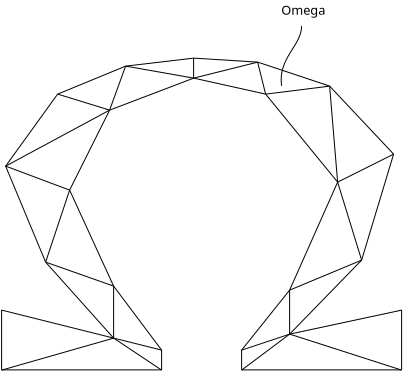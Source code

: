 <?xml version="1.0" encoding="UTF-8"?>
<dia:diagram xmlns:dia="http://www.lysator.liu.se/~alla/dia/">
  <dia:layer name="Bakgrund" visible="true" connectable="true" active="true">
    <dia:object type="Standard - Line" version="0" id="O0">
      <dia:attribute name="obj_pos">
        <dia:point val="6,17.988"/>
      </dia:attribute>
      <dia:attribute name="obj_bb">
        <dia:rectangle val="5.975,17.962;6.025,21.012"/>
      </dia:attribute>
      <dia:attribute name="conn_endpoints">
        <dia:point val="6,17.988"/>
        <dia:point val="6,20.988"/>
      </dia:attribute>
      <dia:attribute name="numcp">
        <dia:int val="1"/>
      </dia:attribute>
      <dia:attribute name="line_width">
        <dia:real val="0.05"/>
      </dia:attribute>
    </dia:object>
    <dia:object type="Standard - Line" version="0" id="O1">
      <dia:attribute name="obj_pos">
        <dia:point val="6,20.988"/>
      </dia:attribute>
      <dia:attribute name="obj_bb">
        <dia:rectangle val="5.975,20.962;14.025,21.012"/>
      </dia:attribute>
      <dia:attribute name="conn_endpoints">
        <dia:point val="6,20.988"/>
        <dia:point val="14,20.988"/>
      </dia:attribute>
      <dia:attribute name="numcp">
        <dia:int val="1"/>
      </dia:attribute>
      <dia:attribute name="line_width">
        <dia:real val="0.05"/>
      </dia:attribute>
    </dia:object>
    <dia:object type="Standard - Line" version="0" id="O2">
      <dia:attribute name="obj_pos">
        <dia:point val="18,20.988"/>
      </dia:attribute>
      <dia:attribute name="obj_bb">
        <dia:rectangle val="17.975,20.962;26.025,21.012"/>
      </dia:attribute>
      <dia:attribute name="conn_endpoints">
        <dia:point val="18,20.988"/>
        <dia:point val="26,20.988"/>
      </dia:attribute>
      <dia:attribute name="numcp">
        <dia:int val="1"/>
      </dia:attribute>
      <dia:attribute name="line_width">
        <dia:real val="0.05"/>
      </dia:attribute>
    </dia:object>
    <dia:object type="Standard - Line" version="0" id="O3">
      <dia:attribute name="obj_pos">
        <dia:point val="26,20.988"/>
      </dia:attribute>
      <dia:attribute name="obj_bb">
        <dia:rectangle val="25.975,17.962;26.025,21.012"/>
      </dia:attribute>
      <dia:attribute name="conn_endpoints">
        <dia:point val="26,20.988"/>
        <dia:point val="26,17.988"/>
      </dia:attribute>
      <dia:attribute name="numcp">
        <dia:int val="1"/>
      </dia:attribute>
      <dia:attribute name="line_width">
        <dia:real val="0.05"/>
      </dia:attribute>
    </dia:object>
    <dia:object type="Standard - Line" version="0" id="O4">
      <dia:attribute name="obj_pos">
        <dia:point val="14,19.988"/>
      </dia:attribute>
      <dia:attribute name="obj_bb">
        <dia:rectangle val="13.975,19.962;14.025,21.012"/>
      </dia:attribute>
      <dia:attribute name="conn_endpoints">
        <dia:point val="14,19.988"/>
        <dia:point val="14,20.988"/>
      </dia:attribute>
      <dia:attribute name="numcp">
        <dia:int val="1"/>
      </dia:attribute>
      <dia:attribute name="line_width">
        <dia:real val="0.05"/>
      </dia:attribute>
    </dia:object>
    <dia:object type="Standard - Line" version="0" id="O5">
      <dia:attribute name="obj_pos">
        <dia:point val="18,19.988"/>
      </dia:attribute>
      <dia:attribute name="obj_bb">
        <dia:rectangle val="17.975,19.962;18.025,21.012"/>
      </dia:attribute>
      <dia:attribute name="conn_endpoints">
        <dia:point val="18,19.988"/>
        <dia:point val="18,20.988"/>
      </dia:attribute>
      <dia:attribute name="numcp">
        <dia:int val="1"/>
      </dia:attribute>
      <dia:attribute name="line_width">
        <dia:real val="0.05"/>
      </dia:attribute>
    </dia:object>
    <dia:object type="Standard - Text" version="1" id="O6">
      <dia:attribute name="obj_pos">
        <dia:point val="19.985,3.229"/>
      </dia:attribute>
      <dia:attribute name="obj_bb">
        <dia:rectangle val="19.985,2.635;22.3,3.38"/>
      </dia:attribute>
      <dia:attribute name="text">
        <dia:composite type="text">
          <dia:attribute name="string">
            <dia:string>#Omega#</dia:string>
          </dia:attribute>
          <dia:attribute name="font">
            <dia:font family="sans" style="0" name="Helvetica"/>
          </dia:attribute>
          <dia:attribute name="height">
            <dia:real val="0.8"/>
          </dia:attribute>
          <dia:attribute name="pos">
            <dia:point val="19.985,3.229"/>
          </dia:attribute>
          <dia:attribute name="color">
            <dia:color val="#000000ff"/>
          </dia:attribute>
          <dia:attribute name="alignment">
            <dia:enum val="0"/>
          </dia:attribute>
        </dia:composite>
      </dia:attribute>
      <dia:attribute name="valign">
        <dia:enum val="3"/>
      </dia:attribute>
    </dia:object>
    <dia:object type="Standard - BezierLine" version="0" id="O7">
      <dia:attribute name="obj_pos">
        <dia:point val="20,6.787"/>
      </dia:attribute>
      <dia:attribute name="obj_bb">
        <dia:rectangle val="19.953,3.763;21.025,6.816"/>
      </dia:attribute>
      <dia:attribute name="bez_points">
        <dia:point val="20,6.787"/>
        <dia:point val="19.8,5.388"/>
        <dia:point val="21,4.787"/>
        <dia:point val="21,3.788"/>
      </dia:attribute>
      <dia:attribute name="corner_types">
        <dia:enum val="0"/>
        <dia:enum val="0"/>
      </dia:attribute>
      <dia:attribute name="line_width">
        <dia:real val="0.05"/>
      </dia:attribute>
    </dia:object>
    <dia:object type="Standard - Line" version="0" id="O8">
      <dia:attribute name="obj_pos">
        <dia:point val="6,18"/>
      </dia:attribute>
      <dia:attribute name="obj_bb">
        <dia:rectangle val="5.97,17.97;11.63,19.43"/>
      </dia:attribute>
      <dia:attribute name="conn_endpoints">
        <dia:point val="6,18"/>
        <dia:point val="11.6,19.4"/>
      </dia:attribute>
      <dia:attribute name="numcp">
        <dia:int val="1"/>
      </dia:attribute>
      <dia:attribute name="line_width">
        <dia:real val="0.05"/>
      </dia:attribute>
    </dia:object>
    <dia:object type="Standard - Line" version="0" id="O9">
      <dia:attribute name="obj_pos">
        <dia:point val="11.6,19.4"/>
      </dia:attribute>
      <dia:attribute name="obj_bb">
        <dia:rectangle val="8.165,15.565;11.635,19.435"/>
      </dia:attribute>
      <dia:attribute name="conn_endpoints">
        <dia:point val="11.6,19.4"/>
        <dia:point val="8.2,15.6"/>
      </dia:attribute>
      <dia:attribute name="numcp">
        <dia:int val="1"/>
      </dia:attribute>
      <dia:attribute name="line_width">
        <dia:real val="0.05"/>
      </dia:attribute>
    </dia:object>
    <dia:object type="Standard - Line" version="0" id="O10">
      <dia:attribute name="obj_pos">
        <dia:point val="14,20"/>
      </dia:attribute>
      <dia:attribute name="obj_bb">
        <dia:rectangle val="11.565,16.765;14.035,20.035"/>
      </dia:attribute>
      <dia:attribute name="conn_endpoints">
        <dia:point val="14,20"/>
        <dia:point val="11.6,16.8"/>
      </dia:attribute>
      <dia:attribute name="numcp">
        <dia:int val="1"/>
      </dia:attribute>
      <dia:attribute name="line_width">
        <dia:real val="0.05"/>
      </dia:attribute>
    </dia:object>
    <dia:object type="Standard - Line" version="0" id="O11">
      <dia:attribute name="obj_pos">
        <dia:point val="11.6,19.4"/>
      </dia:attribute>
      <dia:attribute name="obj_bb">
        <dia:rectangle val="11.565,19.365;14.035,21.035"/>
      </dia:attribute>
      <dia:attribute name="conn_endpoints">
        <dia:point val="11.6,19.4"/>
        <dia:point val="14,21"/>
      </dia:attribute>
      <dia:attribute name="numcp">
        <dia:int val="1"/>
      </dia:attribute>
      <dia:attribute name="line_width">
        <dia:real val="0.05"/>
      </dia:attribute>
    </dia:object>
    <dia:object type="Standard - Line" version="0" id="O12">
      <dia:attribute name="obj_pos">
        <dia:point val="11.6,19.4"/>
      </dia:attribute>
      <dia:attribute name="obj_bb">
        <dia:rectangle val="11.57,19.37;14.03,20.03"/>
      </dia:attribute>
      <dia:attribute name="conn_endpoints">
        <dia:point val="11.6,19.4"/>
        <dia:point val="14,20"/>
      </dia:attribute>
      <dia:attribute name="numcp">
        <dia:int val="1"/>
      </dia:attribute>
      <dia:attribute name="line_width">
        <dia:real val="0.05"/>
      </dia:attribute>
    </dia:object>
    <dia:object type="Standard - Line" version="0" id="O13">
      <dia:attribute name="obj_pos">
        <dia:point val="11.6,19.4"/>
      </dia:attribute>
      <dia:attribute name="obj_bb">
        <dia:rectangle val="11.575,16.775;11.625,19.425"/>
      </dia:attribute>
      <dia:attribute name="conn_endpoints">
        <dia:point val="11.6,19.4"/>
        <dia:point val="11.6,16.8"/>
      </dia:attribute>
      <dia:attribute name="numcp">
        <dia:int val="1"/>
      </dia:attribute>
      <dia:attribute name="line_width">
        <dia:real val="0.05"/>
      </dia:attribute>
    </dia:object>
    <dia:object type="Standard - Line" version="0" id="O14">
      <dia:attribute name="obj_pos">
        <dia:point val="11.6,16.8"/>
      </dia:attribute>
      <dia:attribute name="obj_bb">
        <dia:rectangle val="8.168,15.568;11.632,16.832"/>
      </dia:attribute>
      <dia:attribute name="conn_endpoints">
        <dia:point val="11.6,16.8"/>
        <dia:point val="8.2,15.6"/>
      </dia:attribute>
      <dia:attribute name="numcp">
        <dia:int val="1"/>
      </dia:attribute>
      <dia:attribute name="line_width">
        <dia:real val="0.05"/>
      </dia:attribute>
    </dia:object>
    <dia:object type="Standard - Line" version="0" id="O15">
      <dia:attribute name="obj_pos">
        <dia:point val="11.6,16.8"/>
      </dia:attribute>
      <dia:attribute name="obj_bb">
        <dia:rectangle val="9.367,11.967;11.633,16.833"/>
      </dia:attribute>
      <dia:attribute name="conn_endpoints">
        <dia:point val="11.6,16.8"/>
        <dia:point val="9.4,12"/>
      </dia:attribute>
      <dia:attribute name="numcp">
        <dia:int val="1"/>
      </dia:attribute>
      <dia:attribute name="line_width">
        <dia:real val="0.05"/>
      </dia:attribute>
    </dia:object>
    <dia:object type="Standard - Line" version="0" id="O16">
      <dia:attribute name="obj_pos">
        <dia:point val="8.2,15.6"/>
      </dia:attribute>
      <dia:attribute name="obj_bb">
        <dia:rectangle val="8.168,11.968;9.432,15.632"/>
      </dia:attribute>
      <dia:attribute name="conn_endpoints">
        <dia:point val="8.2,15.6"/>
        <dia:point val="9.4,12"/>
      </dia:attribute>
      <dia:attribute name="numcp">
        <dia:int val="1"/>
      </dia:attribute>
      <dia:attribute name="line_width">
        <dia:real val="0.05"/>
      </dia:attribute>
    </dia:object>
    <dia:object type="Standard - Line" version="0" id="O17">
      <dia:attribute name="obj_pos">
        <dia:point val="9.4,12"/>
      </dia:attribute>
      <dia:attribute name="obj_bb">
        <dia:rectangle val="6.168,10.768;9.432,12.032"/>
      </dia:attribute>
      <dia:attribute name="conn_endpoints">
        <dia:point val="9.4,12"/>
        <dia:point val="6.2,10.8"/>
      </dia:attribute>
      <dia:attribute name="numcp">
        <dia:int val="1"/>
      </dia:attribute>
      <dia:attribute name="line_width">
        <dia:real val="0.05"/>
      </dia:attribute>
    </dia:object>
    <dia:object type="Standard - Line" version="0" id="O18">
      <dia:attribute name="obj_pos">
        <dia:point val="6.2,10.8"/>
      </dia:attribute>
      <dia:attribute name="obj_bb">
        <dia:rectangle val="6.167,10.767;8.233,15.633"/>
      </dia:attribute>
      <dia:attribute name="conn_endpoints">
        <dia:point val="6.2,10.8"/>
        <dia:point val="8.2,15.6"/>
      </dia:attribute>
      <dia:attribute name="numcp">
        <dia:int val="1"/>
      </dia:attribute>
      <dia:attribute name="line_width">
        <dia:real val="0.05"/>
      </dia:attribute>
    </dia:object>
    <dia:object type="Standard - Line" version="0" id="O19">
      <dia:attribute name="obj_pos">
        <dia:point val="9.4,12"/>
      </dia:attribute>
      <dia:attribute name="obj_bb">
        <dia:rectangle val="9.366,7.966;11.434,12.034"/>
      </dia:attribute>
      <dia:attribute name="conn_endpoints">
        <dia:point val="9.4,12"/>
        <dia:point val="11.4,8"/>
      </dia:attribute>
      <dia:attribute name="numcp">
        <dia:int val="1"/>
      </dia:attribute>
      <dia:attribute name="line_width">
        <dia:real val="0.05"/>
      </dia:attribute>
    </dia:object>
    <dia:object type="Standard - Line" version="0" id="O20">
      <dia:attribute name="obj_pos">
        <dia:point val="6.2,10.8"/>
      </dia:attribute>
      <dia:attribute name="obj_bb">
        <dia:rectangle val="6.166,7.966;11.434,10.834"/>
      </dia:attribute>
      <dia:attribute name="conn_endpoints">
        <dia:point val="6.2,10.8"/>
        <dia:point val="11.4,8"/>
      </dia:attribute>
      <dia:attribute name="numcp">
        <dia:int val="1"/>
      </dia:attribute>
      <dia:attribute name="line_width">
        <dia:real val="0.05"/>
      </dia:attribute>
    </dia:object>
    <dia:object type="Standard - Line" version="0" id="O21">
      <dia:attribute name="obj_pos">
        <dia:point val="11.4,8"/>
      </dia:attribute>
      <dia:attribute name="obj_bb">
        <dia:rectangle val="11.368,5.768;12.232,8.032"/>
      </dia:attribute>
      <dia:attribute name="conn_endpoints">
        <dia:point val="11.4,8"/>
        <dia:point val="12.2,5.8"/>
      </dia:attribute>
      <dia:attribute name="numcp">
        <dia:int val="1"/>
      </dia:attribute>
      <dia:attribute name="line_width">
        <dia:real val="0.05"/>
      </dia:attribute>
    </dia:object>
    <dia:object type="Standard - Line" version="0" id="O22">
      <dia:attribute name="obj_pos">
        <dia:point val="12.2,5.8"/>
      </dia:attribute>
      <dia:attribute name="obj_bb">
        <dia:rectangle val="12.171,5.771;15.629,6.429"/>
      </dia:attribute>
      <dia:attribute name="conn_endpoints">
        <dia:point val="12.2,5.8"/>
        <dia:point val="15.6,6.4"/>
      </dia:attribute>
      <dia:attribute name="numcp">
        <dia:int val="1"/>
      </dia:attribute>
      <dia:attribute name="line_width">
        <dia:real val="0.05"/>
      </dia:attribute>
    </dia:object>
    <dia:object type="Standard - Line" version="0" id="O23">
      <dia:attribute name="obj_pos">
        <dia:point val="11.4,8"/>
      </dia:attribute>
      <dia:attribute name="obj_bb">
        <dia:rectangle val="11.368,6.368;15.632,8.032"/>
      </dia:attribute>
      <dia:attribute name="conn_endpoints">
        <dia:point val="11.4,8"/>
        <dia:point val="15.6,6.4"/>
      </dia:attribute>
      <dia:attribute name="numcp">
        <dia:int val="1"/>
      </dia:attribute>
      <dia:attribute name="line_width">
        <dia:real val="0.05"/>
      </dia:attribute>
    </dia:object>
    <dia:object type="Standard - Line" version="0" id="O24">
      <dia:attribute name="obj_pos">
        <dia:point val="12.2,5.8"/>
      </dia:attribute>
      <dia:attribute name="obj_bb">
        <dia:rectangle val="12.172,5.372;15.628,5.828"/>
      </dia:attribute>
      <dia:attribute name="conn_endpoints">
        <dia:point val="12.2,5.8"/>
        <dia:point val="15.6,5.4"/>
      </dia:attribute>
      <dia:attribute name="numcp">
        <dia:int val="1"/>
      </dia:attribute>
      <dia:attribute name="line_width">
        <dia:real val="0.05"/>
      </dia:attribute>
    </dia:object>
    <dia:object type="Standard - Line" version="0" id="O25">
      <dia:attribute name="obj_pos">
        <dia:point val="15.6,5.4"/>
      </dia:attribute>
      <dia:attribute name="obj_bb">
        <dia:rectangle val="15.573,5.373;18.826,5.627"/>
      </dia:attribute>
      <dia:attribute name="conn_endpoints">
        <dia:point val="15.6,5.4"/>
        <dia:point val="18.8,5.6"/>
      </dia:attribute>
      <dia:attribute name="numcp">
        <dia:int val="1"/>
      </dia:attribute>
      <dia:attribute name="line_width">
        <dia:real val="0.05"/>
      </dia:attribute>
    </dia:object>
    <dia:object type="Standard - Line" version="0" id="O26">
      <dia:attribute name="obj_pos">
        <dia:point val="15.6,6.4"/>
      </dia:attribute>
      <dia:attribute name="obj_bb">
        <dia:rectangle val="15.57,5.57;18.83,6.43"/>
      </dia:attribute>
      <dia:attribute name="conn_endpoints">
        <dia:point val="15.6,6.4"/>
        <dia:point val="18.8,5.6"/>
      </dia:attribute>
      <dia:attribute name="numcp">
        <dia:int val="1"/>
      </dia:attribute>
      <dia:attribute name="line_width">
        <dia:real val="0.05"/>
      </dia:attribute>
    </dia:object>
    <dia:object type="Standard - Line" version="0" id="O27">
      <dia:attribute name="obj_pos">
        <dia:point val="15.6,6.4"/>
      </dia:attribute>
      <dia:attribute name="obj_bb">
        <dia:rectangle val="15.57,6.37;19.23,7.23"/>
      </dia:attribute>
      <dia:attribute name="conn_endpoints">
        <dia:point val="15.6,6.4"/>
        <dia:point val="19.2,7.2"/>
      </dia:attribute>
      <dia:attribute name="numcp">
        <dia:int val="1"/>
      </dia:attribute>
      <dia:attribute name="line_width">
        <dia:real val="0.05"/>
      </dia:attribute>
    </dia:object>
    <dia:object type="Standard - Line" version="0" id="O28">
      <dia:attribute name="obj_pos">
        <dia:point val="18.8,5.6"/>
      </dia:attribute>
      <dia:attribute name="obj_bb">
        <dia:rectangle val="18.768,5.568;22.432,6.832"/>
      </dia:attribute>
      <dia:attribute name="conn_endpoints">
        <dia:point val="18.8,5.6"/>
        <dia:point val="22.4,6.8"/>
      </dia:attribute>
      <dia:attribute name="numcp">
        <dia:int val="1"/>
      </dia:attribute>
      <dia:attribute name="line_width">
        <dia:real val="0.05"/>
      </dia:attribute>
    </dia:object>
    <dia:object type="Standard - Line" version="0" id="O29">
      <dia:attribute name="obj_pos">
        <dia:point val="12.2,5.8"/>
      </dia:attribute>
      <dia:attribute name="obj_bb">
        <dia:rectangle val="8.767,5.767;12.233,7.233"/>
      </dia:attribute>
      <dia:attribute name="conn_endpoints">
        <dia:point val="12.2,5.8"/>
        <dia:point val="8.8,7.2"/>
      </dia:attribute>
      <dia:attribute name="numcp">
        <dia:int val="1"/>
      </dia:attribute>
      <dia:attribute name="line_width">
        <dia:real val="0.05"/>
      </dia:attribute>
    </dia:object>
    <dia:object type="Standard - Line" version="0" id="O30">
      <dia:attribute name="obj_pos">
        <dia:point val="8.8,7.2"/>
      </dia:attribute>
      <dia:attribute name="obj_bb">
        <dia:rectangle val="6.165,7.165;8.835,10.835"/>
      </dia:attribute>
      <dia:attribute name="conn_endpoints">
        <dia:point val="8.8,7.2"/>
        <dia:point val="6.2,10.8"/>
      </dia:attribute>
      <dia:attribute name="numcp">
        <dia:int val="1"/>
      </dia:attribute>
      <dia:attribute name="line_width">
        <dia:real val="0.05"/>
      </dia:attribute>
    </dia:object>
    <dia:object type="Standard - Line" version="0" id="O31">
      <dia:attribute name="obj_pos">
        <dia:point val="8.8,7.2"/>
      </dia:attribute>
      <dia:attribute name="obj_bb">
        <dia:rectangle val="8.769,7.169;11.431,8.031"/>
      </dia:attribute>
      <dia:attribute name="conn_endpoints">
        <dia:point val="8.8,7.2"/>
        <dia:point val="11.4,8"/>
      </dia:attribute>
      <dia:attribute name="numcp">
        <dia:int val="1"/>
      </dia:attribute>
      <dia:attribute name="line_width">
        <dia:real val="0.05"/>
      </dia:attribute>
    </dia:object>
    <dia:object type="Standard - Line" version="0" id="O32">
      <dia:attribute name="obj_pos">
        <dia:point val="19.2,7.2"/>
      </dia:attribute>
      <dia:attribute name="obj_bb">
        <dia:rectangle val="19.165,7.165;22.835,11.635"/>
      </dia:attribute>
      <dia:attribute name="conn_endpoints">
        <dia:point val="19.2,7.2"/>
        <dia:point val="22.8,11.6"/>
      </dia:attribute>
      <dia:attribute name="numcp">
        <dia:int val="1"/>
      </dia:attribute>
      <dia:attribute name="line_width">
        <dia:real val="0.05"/>
      </dia:attribute>
    </dia:object>
    <dia:object type="Standard - Line" version="0" id="O33">
      <dia:attribute name="obj_pos">
        <dia:point val="22.8,11.6"/>
      </dia:attribute>
      <dia:attribute name="obj_bb">
        <dia:rectangle val="20.367,11.567;22.833,17.033"/>
      </dia:attribute>
      <dia:attribute name="conn_endpoints">
        <dia:point val="22.8,11.6"/>
        <dia:point val="20.4,17"/>
      </dia:attribute>
      <dia:attribute name="numcp">
        <dia:int val="1"/>
      </dia:attribute>
      <dia:attribute name="line_width">
        <dia:real val="0.05"/>
      </dia:attribute>
    </dia:object>
    <dia:object type="Standard - Line" version="0" id="O34">
      <dia:attribute name="obj_pos">
        <dia:point val="20.4,17"/>
      </dia:attribute>
      <dia:attribute name="obj_bb">
        <dia:rectangle val="20.375,16.975;20.425,19.225"/>
      </dia:attribute>
      <dia:attribute name="conn_endpoints">
        <dia:point val="20.4,17"/>
        <dia:point val="20.4,19.2"/>
      </dia:attribute>
      <dia:attribute name="numcp">
        <dia:int val="1"/>
      </dia:attribute>
      <dia:attribute name="line_width">
        <dia:real val="0.05"/>
      </dia:attribute>
    </dia:object>
    <dia:object type="Standard - Line" version="0" id="O35">
      <dia:attribute name="obj_pos">
        <dia:point val="20.4,19.2"/>
      </dia:attribute>
      <dia:attribute name="obj_bb">
        <dia:rectangle val="17.968,19.168;20.432,20.032"/>
      </dia:attribute>
      <dia:attribute name="conn_endpoints">
        <dia:point val="20.4,19.2"/>
        <dia:point val="18,20"/>
      </dia:attribute>
      <dia:attribute name="numcp">
        <dia:int val="1"/>
      </dia:attribute>
      <dia:attribute name="line_width">
        <dia:real val="0.05"/>
      </dia:attribute>
    </dia:object>
    <dia:object type="Standard - Line" version="0" id="O36">
      <dia:attribute name="obj_pos">
        <dia:point val="20.4,19.2"/>
      </dia:attribute>
      <dia:attribute name="obj_bb">
        <dia:rectangle val="17.965,19.165;20.435,21.035"/>
      </dia:attribute>
      <dia:attribute name="conn_endpoints">
        <dia:point val="20.4,19.2"/>
        <dia:point val="18,21"/>
      </dia:attribute>
      <dia:attribute name="numcp">
        <dia:int val="1"/>
      </dia:attribute>
      <dia:attribute name="line_width">
        <dia:real val="0.05"/>
      </dia:attribute>
    </dia:object>
    <dia:object type="Standard - Line" version="0" id="O37">
      <dia:attribute name="obj_pos">
        <dia:point val="20.4,17"/>
      </dia:attribute>
      <dia:attribute name="obj_bb">
        <dia:rectangle val="17.965,16.965;20.435,20.035"/>
      </dia:attribute>
      <dia:attribute name="conn_endpoints">
        <dia:point val="20.4,17"/>
        <dia:point val="18,20"/>
      </dia:attribute>
      <dia:attribute name="numcp">
        <dia:int val="1"/>
      </dia:attribute>
      <dia:attribute name="line_width">
        <dia:real val="0.05"/>
      </dia:attribute>
    </dia:object>
    <dia:object type="Standard - Line" version="0" id="O38">
      <dia:attribute name="obj_pos">
        <dia:point val="20.4,19.2"/>
      </dia:attribute>
      <dia:attribute name="obj_bb">
        <dia:rectangle val="20.365,15.465;24.035,19.235"/>
      </dia:attribute>
      <dia:attribute name="conn_endpoints">
        <dia:point val="20.4,19.2"/>
        <dia:point val="24,15.5"/>
      </dia:attribute>
      <dia:attribute name="numcp">
        <dia:int val="1"/>
      </dia:attribute>
      <dia:attribute name="line_width">
        <dia:real val="0.05"/>
      </dia:attribute>
    </dia:object>
    <dia:object type="Standard - Line" version="0" id="O39">
      <dia:attribute name="obj_pos">
        <dia:point val="24,15.5"/>
      </dia:attribute>
      <dia:attribute name="obj_bb">
        <dia:rectangle val="22.769,11.569;24.031,15.531"/>
      </dia:attribute>
      <dia:attribute name="conn_endpoints">
        <dia:point val="24,15.5"/>
        <dia:point val="22.8,11.6"/>
      </dia:attribute>
      <dia:attribute name="numcp">
        <dia:int val="1"/>
      </dia:attribute>
      <dia:attribute name="line_width">
        <dia:real val="0.05"/>
      </dia:attribute>
    </dia:object>
    <dia:object type="Standard - Line" version="0" id="O40">
      <dia:attribute name="obj_pos">
        <dia:point val="19.2,7.2"/>
      </dia:attribute>
      <dia:attribute name="obj_bb">
        <dia:rectangle val="18.77,5.57;19.23,7.23"/>
      </dia:attribute>
      <dia:attribute name="conn_endpoints">
        <dia:point val="19.2,7.2"/>
        <dia:point val="18.8,5.6"/>
      </dia:attribute>
      <dia:attribute name="numcp">
        <dia:int val="1"/>
      </dia:attribute>
      <dia:attribute name="line_width">
        <dia:real val="0.05"/>
      </dia:attribute>
    </dia:object>
    <dia:object type="Standard - Line" version="0" id="O41">
      <dia:attribute name="obj_pos">
        <dia:point val="19.2,7.2"/>
      </dia:attribute>
      <dia:attribute name="obj_bb">
        <dia:rectangle val="19.172,6.772;22.428,7.228"/>
      </dia:attribute>
      <dia:attribute name="conn_endpoints">
        <dia:point val="19.2,7.2"/>
        <dia:point val="22.4,6.8"/>
      </dia:attribute>
      <dia:attribute name="numcp">
        <dia:int val="1"/>
      </dia:attribute>
      <dia:attribute name="line_width">
        <dia:real val="0.05"/>
      </dia:attribute>
    </dia:object>
    <dia:object type="Standard - Line" version="0" id="O42">
      <dia:attribute name="obj_pos">
        <dia:point val="15.6,6.4"/>
      </dia:attribute>
      <dia:attribute name="obj_bb">
        <dia:rectangle val="15.575,5.375;15.625,6.425"/>
      </dia:attribute>
      <dia:attribute name="conn_endpoints">
        <dia:point val="15.6,6.4"/>
        <dia:point val="15.6,5.4"/>
      </dia:attribute>
      <dia:attribute name="numcp">
        <dia:int val="1"/>
      </dia:attribute>
      <dia:attribute name="line_width">
        <dia:real val="0.05"/>
      </dia:attribute>
    </dia:object>
    <dia:object type="Standard - Line" version="0" id="O43">
      <dia:attribute name="obj_pos">
        <dia:point val="22.8,11.6"/>
      </dia:attribute>
      <dia:attribute name="obj_bb">
        <dia:rectangle val="22.767,10.166;25.634,11.633"/>
      </dia:attribute>
      <dia:attribute name="conn_endpoints">
        <dia:point val="22.8,11.6"/>
        <dia:point val="25.6,10.2"/>
      </dia:attribute>
      <dia:attribute name="numcp">
        <dia:int val="1"/>
      </dia:attribute>
      <dia:attribute name="line_width">
        <dia:real val="0.05"/>
      </dia:attribute>
    </dia:object>
    <dia:object type="Standard - Line" version="0" id="O44">
      <dia:attribute name="obj_pos">
        <dia:point val="25.6,10.2"/>
      </dia:attribute>
      <dia:attribute name="obj_bb">
        <dia:rectangle val="22.365,6.765;25.635,10.235"/>
      </dia:attribute>
      <dia:attribute name="conn_endpoints">
        <dia:point val="25.6,10.2"/>
        <dia:point val="22.4,6.8"/>
      </dia:attribute>
      <dia:attribute name="numcp">
        <dia:int val="1"/>
      </dia:attribute>
      <dia:attribute name="line_width">
        <dia:real val="0.05"/>
      </dia:attribute>
    </dia:object>
    <dia:object type="Standard - Line" version="0" id="O45">
      <dia:attribute name="obj_pos">
        <dia:point val="22.4,6.8"/>
      </dia:attribute>
      <dia:attribute name="obj_bb">
        <dia:rectangle val="22.373,6.773;22.827,11.627"/>
      </dia:attribute>
      <dia:attribute name="conn_endpoints">
        <dia:point val="22.4,6.8"/>
        <dia:point val="22.8,11.6"/>
      </dia:attribute>
      <dia:attribute name="numcp">
        <dia:int val="1"/>
      </dia:attribute>
      <dia:attribute name="line_width">
        <dia:real val="0.05"/>
      </dia:attribute>
    </dia:object>
    <dia:object type="Standard - Line" version="0" id="O46">
      <dia:attribute name="obj_pos">
        <dia:point val="25.6,10.2"/>
      </dia:attribute>
      <dia:attribute name="obj_bb">
        <dia:rectangle val="23.969,10.169;25.631,15.531"/>
      </dia:attribute>
      <dia:attribute name="conn_endpoints">
        <dia:point val="25.6,10.2"/>
        <dia:point val="24,15.5"/>
      </dia:attribute>
      <dia:attribute name="numcp">
        <dia:int val="1"/>
      </dia:attribute>
      <dia:attribute name="line_width">
        <dia:real val="0.05"/>
      </dia:attribute>
    </dia:object>
    <dia:object type="Standard - Line" version="0" id="O47">
      <dia:attribute name="obj_pos">
        <dia:point val="20.4,19.2"/>
      </dia:attribute>
      <dia:attribute name="obj_bb">
        <dia:rectangle val="20.37,17.97;26.03,19.23"/>
      </dia:attribute>
      <dia:attribute name="conn_endpoints">
        <dia:point val="20.4,19.2"/>
        <dia:point val="26,18"/>
      </dia:attribute>
      <dia:attribute name="numcp">
        <dia:int val="1"/>
      </dia:attribute>
      <dia:attribute name="line_width">
        <dia:real val="0.05"/>
      </dia:attribute>
    </dia:object>
    <dia:object type="Standard - Line" version="0" id="O48">
      <dia:attribute name="obj_pos">
        <dia:point val="24,15.5"/>
      </dia:attribute>
      <dia:attribute name="obj_bb">
        <dia:rectangle val="20.367,15.467;24.033,17.033"/>
      </dia:attribute>
      <dia:attribute name="conn_endpoints">
        <dia:point val="24,15.5"/>
        <dia:point val="20.4,17"/>
      </dia:attribute>
      <dia:attribute name="numcp">
        <dia:int val="1"/>
      </dia:attribute>
      <dia:attribute name="line_width">
        <dia:real val="0.05"/>
      </dia:attribute>
    </dia:object>
    <dia:object type="Standard - Line" version="0" id="O49">
      <dia:attribute name="obj_pos">
        <dia:point val="20.4,19.2"/>
      </dia:attribute>
      <dia:attribute name="obj_bb">
        <dia:rectangle val="20.369,19.169;26.032,21.032"/>
      </dia:attribute>
      <dia:attribute name="conn_endpoints">
        <dia:point val="20.4,19.2"/>
        <dia:point val="26,21"/>
      </dia:attribute>
      <dia:attribute name="numcp">
        <dia:int val="1"/>
      </dia:attribute>
      <dia:attribute name="line_width">
        <dia:real val="0.05"/>
      </dia:attribute>
    </dia:object>
    <dia:object type="Standard - Line" version="0" id="O50">
      <dia:attribute name="obj_pos">
        <dia:point val="11.6,19.4"/>
      </dia:attribute>
      <dia:attribute name="obj_bb">
        <dia:rectangle val="5.969,19.369;11.631,21.031"/>
      </dia:attribute>
      <dia:attribute name="conn_endpoints">
        <dia:point val="11.6,19.4"/>
        <dia:point val="6,21"/>
      </dia:attribute>
      <dia:attribute name="numcp">
        <dia:int val="1"/>
      </dia:attribute>
      <dia:attribute name="line_width">
        <dia:real val="0.05"/>
      </dia:attribute>
    </dia:object>
  </dia:layer>
</dia:diagram>
